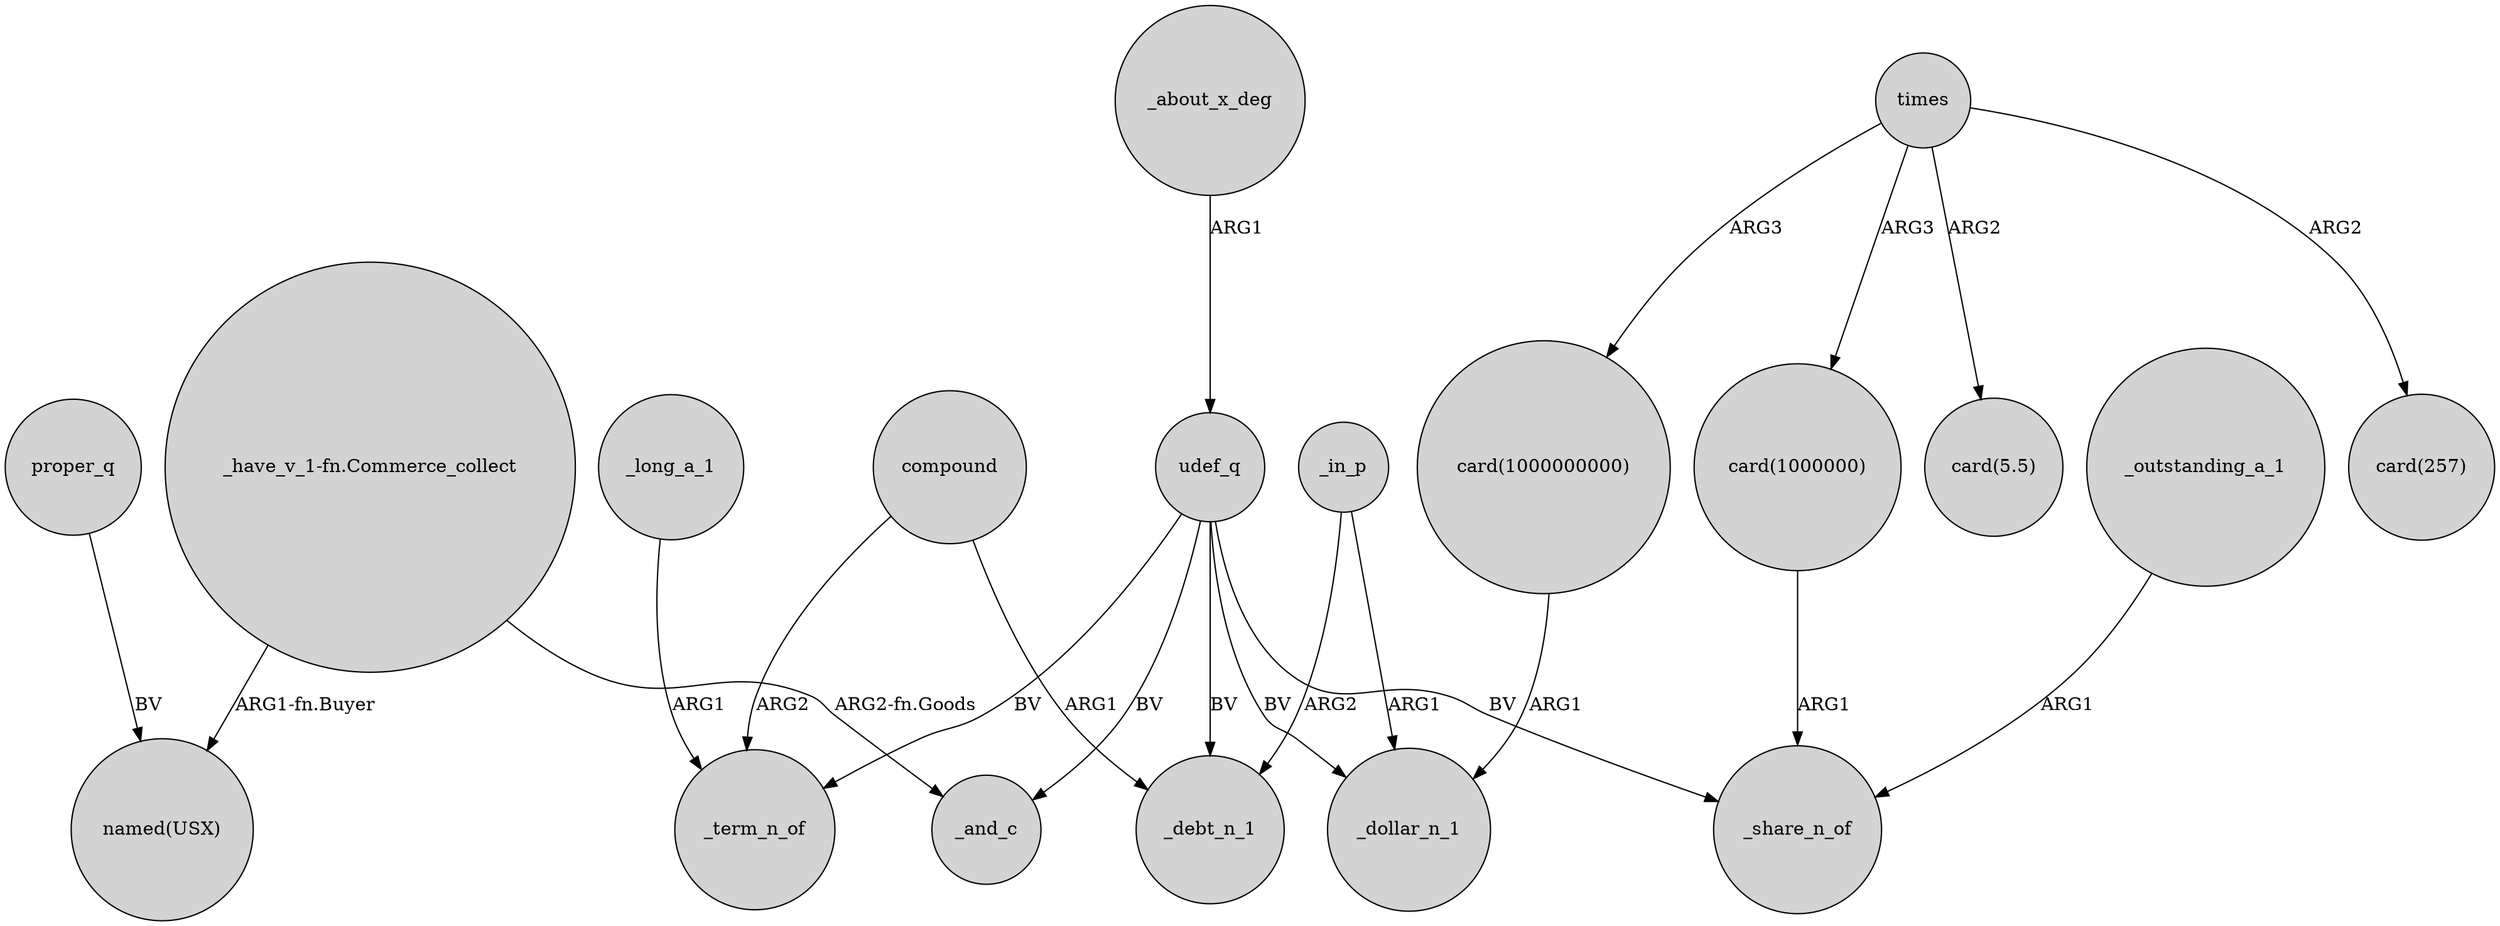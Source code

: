 digraph {
	node [shape=circle style=filled]
	"card(1000000000)" -> _dollar_n_1 [label=ARG1]
	udef_q -> _term_n_of [label=BV]
	"_have_v_1-fn.Commerce_collect" -> "named(USX)" [label="ARG1-fn.Buyer"]
	compound -> _term_n_of [label=ARG2]
	times -> "card(1000000)" [label=ARG3]
	_long_a_1 -> _term_n_of [label=ARG1]
	"_have_v_1-fn.Commerce_collect" -> _and_c [label="ARG2-fn.Goods"]
	udef_q -> _and_c [label=BV]
	times -> "card(1000000000)" [label=ARG3]
	times -> "card(5.5)" [label=ARG2]
	_about_x_deg -> udef_q [label=ARG1]
	_outstanding_a_1 -> _share_n_of [label=ARG1]
	_in_p -> _dollar_n_1 [label=ARG1]
	udef_q -> _debt_n_1 [label=BV]
	udef_q -> _share_n_of [label=BV]
	udef_q -> _dollar_n_1 [label=BV]
	"card(1000000)" -> _share_n_of [label=ARG1]
	_in_p -> _debt_n_1 [label=ARG2]
	times -> "card(257)" [label=ARG2]
	compound -> _debt_n_1 [label=ARG1]
	proper_q -> "named(USX)" [label=BV]
}

